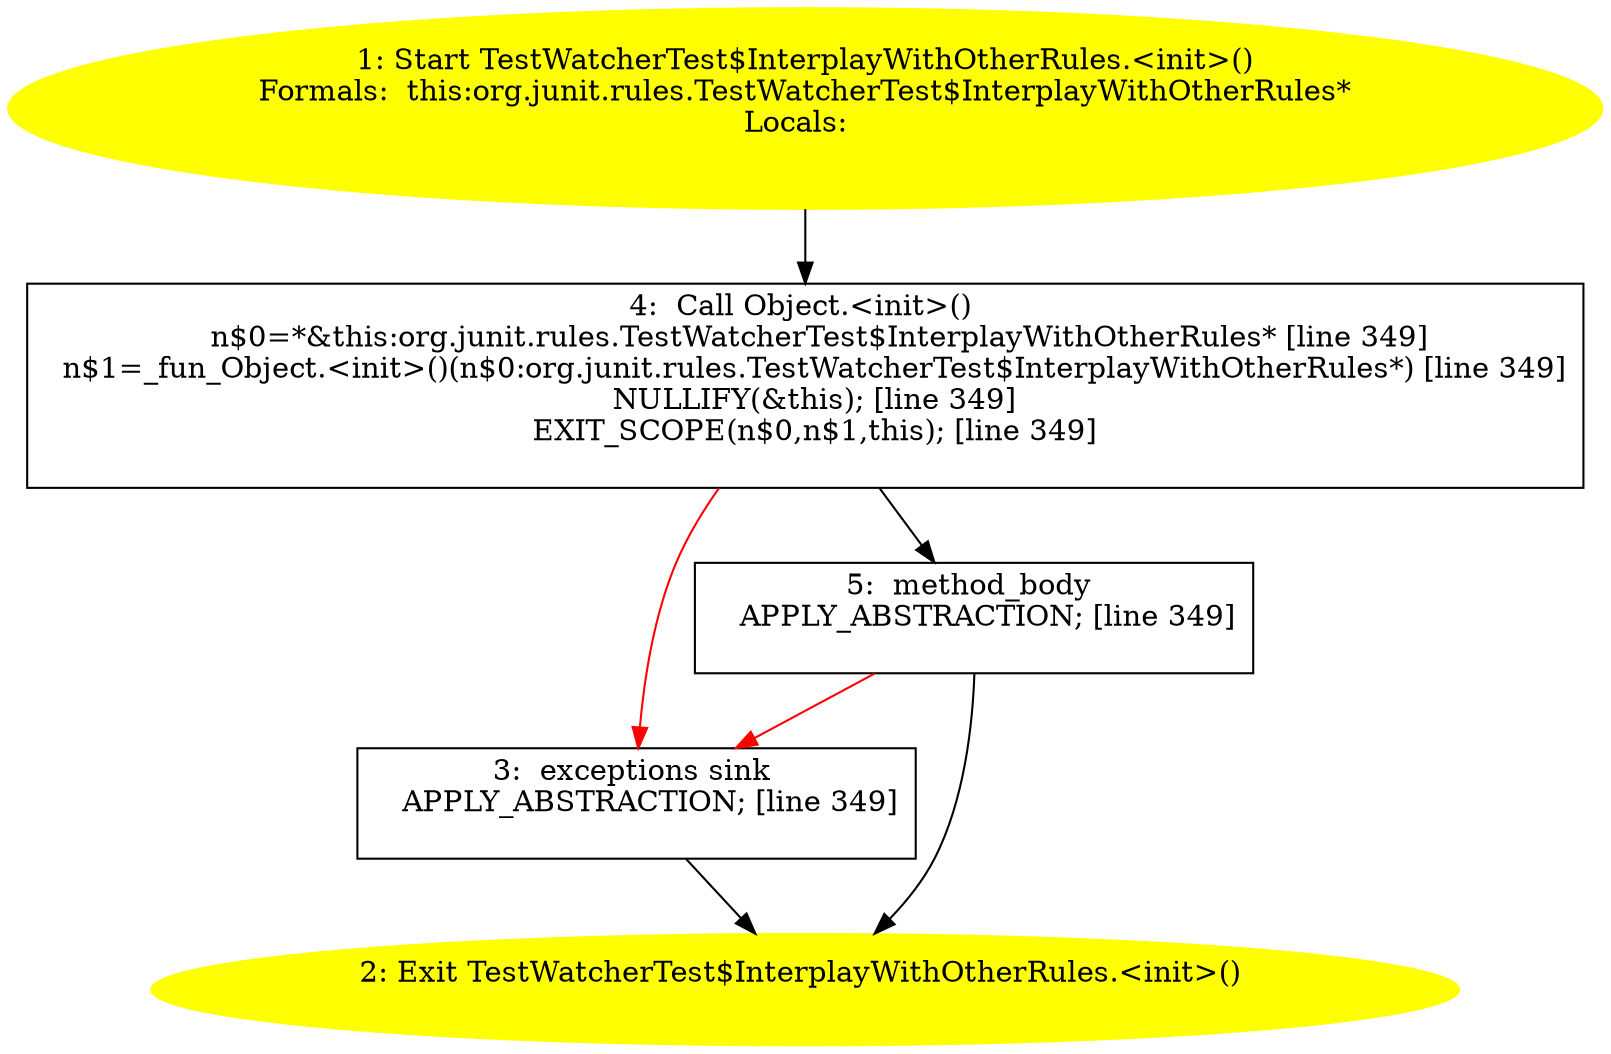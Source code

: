 /* @generated */
digraph cfg {
"org.junit.rules.TestWatcherTest$InterplayWithOtherRules.<init>().4737132b8b6027d6ada6459669c7b371_1" [label="1: Start TestWatcherTest$InterplayWithOtherRules.<init>()\nFormals:  this:org.junit.rules.TestWatcherTest$InterplayWithOtherRules*\nLocals:  \n  " color=yellow style=filled]
	

	 "org.junit.rules.TestWatcherTest$InterplayWithOtherRules.<init>().4737132b8b6027d6ada6459669c7b371_1" -> "org.junit.rules.TestWatcherTest$InterplayWithOtherRules.<init>().4737132b8b6027d6ada6459669c7b371_4" ;
"org.junit.rules.TestWatcherTest$InterplayWithOtherRules.<init>().4737132b8b6027d6ada6459669c7b371_2" [label="2: Exit TestWatcherTest$InterplayWithOtherRules.<init>() \n  " color=yellow style=filled]
	

"org.junit.rules.TestWatcherTest$InterplayWithOtherRules.<init>().4737132b8b6027d6ada6459669c7b371_3" [label="3:  exceptions sink \n   APPLY_ABSTRACTION; [line 349]\n " shape="box"]
	

	 "org.junit.rules.TestWatcherTest$InterplayWithOtherRules.<init>().4737132b8b6027d6ada6459669c7b371_3" -> "org.junit.rules.TestWatcherTest$InterplayWithOtherRules.<init>().4737132b8b6027d6ada6459669c7b371_2" ;
"org.junit.rules.TestWatcherTest$InterplayWithOtherRules.<init>().4737132b8b6027d6ada6459669c7b371_4" [label="4:  Call Object.<init>() \n   n$0=*&this:org.junit.rules.TestWatcherTest$InterplayWithOtherRules* [line 349]\n  n$1=_fun_Object.<init>()(n$0:org.junit.rules.TestWatcherTest$InterplayWithOtherRules*) [line 349]\n  NULLIFY(&this); [line 349]\n  EXIT_SCOPE(n$0,n$1,this); [line 349]\n " shape="box"]
	

	 "org.junit.rules.TestWatcherTest$InterplayWithOtherRules.<init>().4737132b8b6027d6ada6459669c7b371_4" -> "org.junit.rules.TestWatcherTest$InterplayWithOtherRules.<init>().4737132b8b6027d6ada6459669c7b371_5" ;
	 "org.junit.rules.TestWatcherTest$InterplayWithOtherRules.<init>().4737132b8b6027d6ada6459669c7b371_4" -> "org.junit.rules.TestWatcherTest$InterplayWithOtherRules.<init>().4737132b8b6027d6ada6459669c7b371_3" [color="red" ];
"org.junit.rules.TestWatcherTest$InterplayWithOtherRules.<init>().4737132b8b6027d6ada6459669c7b371_5" [label="5:  method_body \n   APPLY_ABSTRACTION; [line 349]\n " shape="box"]
	

	 "org.junit.rules.TestWatcherTest$InterplayWithOtherRules.<init>().4737132b8b6027d6ada6459669c7b371_5" -> "org.junit.rules.TestWatcherTest$InterplayWithOtherRules.<init>().4737132b8b6027d6ada6459669c7b371_2" ;
	 "org.junit.rules.TestWatcherTest$InterplayWithOtherRules.<init>().4737132b8b6027d6ada6459669c7b371_5" -> "org.junit.rules.TestWatcherTest$InterplayWithOtherRules.<init>().4737132b8b6027d6ada6459669c7b371_3" [color="red" ];
}
